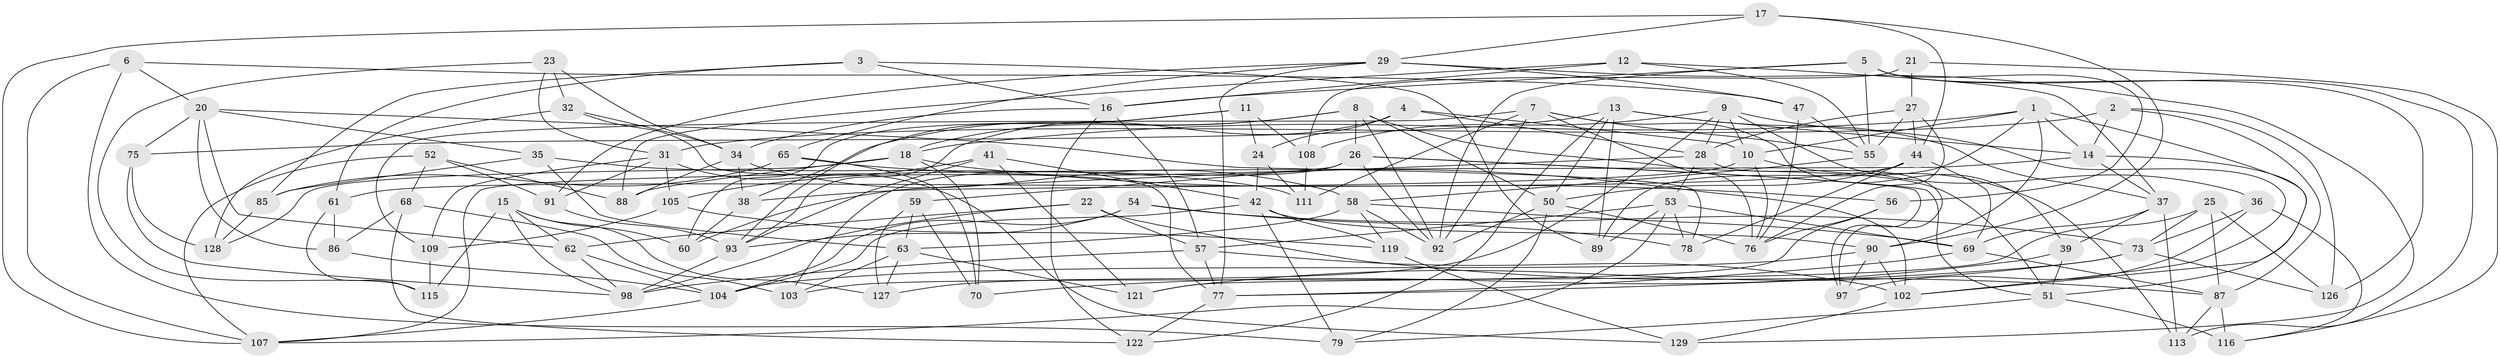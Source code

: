 // Generated by graph-tools (version 1.1) at 2025/24/03/03/25 07:24:30]
// undirected, 93 vertices, 225 edges
graph export_dot {
graph [start="1"]
  node [color=gray90,style=filled];
  1 [super="+48"];
  2;
  3;
  4;
  5 [super="+30"];
  6;
  7 [super="+96"];
  8 [super="+33"];
  9 [super="+19"];
  10 [super="+74"];
  11;
  12;
  13 [super="+81"];
  14 [super="+64"];
  15 [super="+45"];
  16 [super="+80"];
  17;
  18 [super="+134"];
  20 [super="+40"];
  21;
  22;
  23;
  24;
  25;
  26 [super="+43"];
  27 [super="+72"];
  28 [super="+67"];
  29 [super="+94"];
  31 [super="+46"];
  32;
  34 [super="+49"];
  35;
  36;
  37 [super="+133"];
  38;
  39;
  41;
  42 [super="+131"];
  44 [super="+99"];
  47;
  50 [super="+66"];
  51 [super="+83"];
  52;
  53 [super="+84"];
  54;
  55 [super="+118"];
  56;
  57 [super="+82"];
  58 [super="+125"];
  59;
  60;
  61;
  62 [super="+101"];
  63 [super="+124"];
  65;
  68;
  69 [super="+71"];
  70;
  73 [super="+110"];
  75;
  76 [super="+132"];
  77 [super="+130"];
  78;
  79;
  85;
  86;
  87 [super="+106"];
  88;
  89;
  90 [super="+95"];
  91;
  92 [super="+100"];
  93 [super="+112"];
  97;
  98 [super="+120"];
  102 [super="+117"];
  103;
  104 [super="+114"];
  105;
  107 [super="+123"];
  108;
  109;
  111;
  113;
  115;
  116;
  119;
  121;
  122;
  126;
  127;
  128;
  129;
  1 -- 18;
  1 -- 10;
  1 -- 102;
  1 -- 90;
  1 -- 89;
  1 -- 14;
  2 -- 126;
  2 -- 31;
  2 -- 87;
  2 -- 14;
  3 -- 85;
  3 -- 16;
  3 -- 61;
  3 -- 89;
  4 -- 28;
  4 -- 24;
  4 -- 93;
  4 -- 10;
  5 -- 56;
  5 -- 113;
  5 -- 55;
  5 -- 16;
  5 -- 92;
  5 -- 126;
  6 -- 47;
  6 -- 79;
  6 -- 20;
  6 -- 107;
  7 -- 111;
  7 -- 109;
  7 -- 76;
  7 -- 55;
  7 -- 92;
  7 -- 39;
  8 -- 92;
  8 -- 50;
  8 -- 18;
  8 -- 26;
  8 -- 51;
  8 -- 38;
  9 -- 102;
  9 -- 108;
  9 -- 10;
  9 -- 36;
  9 -- 127;
  9 -- 28;
  10 -- 113;
  10 -- 38;
  10 -- 76;
  11 -- 24;
  11 -- 60;
  11 -- 108;
  11 -- 93;
  12 -- 88;
  12 -- 55;
  12 -- 16;
  12 -- 37;
  13 -- 89;
  13 -- 14;
  13 -- 50;
  13 -- 75;
  13 -- 122;
  13 -- 37;
  14 -- 37;
  14 -- 51;
  14 -- 107;
  15 -- 60;
  15 -- 62 [weight=2];
  15 -- 115;
  15 -- 127;
  15 -- 98;
  16 -- 122;
  16 -- 57;
  16 -- 34;
  17 -- 44;
  17 -- 90;
  17 -- 29;
  17 -- 107;
  18 -- 56;
  18 -- 128;
  18 -- 88;
  18 -- 70;
  20 -- 62;
  20 -- 78;
  20 -- 86;
  20 -- 75;
  20 -- 35;
  21 -- 27 [weight=2];
  21 -- 116;
  21 -- 108;
  22 -- 62;
  22 -- 87;
  22 -- 57;
  22 -- 98;
  23 -- 115;
  23 -- 32;
  23 -- 31;
  23 -- 34;
  24 -- 111;
  24 -- 42;
  25 -- 103;
  25 -- 87;
  25 -- 126;
  25 -- 73;
  26 -- 97;
  26 -- 59;
  26 -- 51;
  26 -- 103;
  26 -- 92;
  27 -- 55;
  27 -- 76;
  27 -- 28;
  27 -- 44;
  28 -- 60;
  28 -- 97;
  28 -- 53;
  29 -- 47;
  29 -- 91;
  29 -- 65;
  29 -- 129;
  29 -- 77;
  31 -- 105;
  31 -- 129;
  31 -- 91;
  31 -- 109;
  32 -- 128;
  32 -- 34;
  32 -- 77;
  34 -- 38;
  34 -- 88;
  34 -- 58;
  35 -- 85;
  35 -- 111;
  35 -- 63;
  36 -- 116;
  36 -- 97;
  36 -- 73;
  37 -- 69;
  37 -- 113;
  37 -- 39;
  38 -- 60;
  39 -- 51;
  39 -- 70;
  41 -- 105;
  41 -- 121;
  41 -- 93;
  41 -- 42;
  42 -- 104;
  42 -- 90;
  42 -- 79;
  42 -- 119;
  44 -- 69;
  44 -- 78;
  44 -- 50;
  44 -- 61;
  47 -- 55;
  47 -- 76;
  50 -- 76;
  50 -- 92;
  50 -- 79;
  51 -- 79;
  51 -- 116;
  52 -- 68;
  52 -- 88;
  52 -- 91;
  52 -- 107;
  53 -- 107;
  53 -- 89;
  53 -- 78;
  53 -- 57;
  53 -- 69;
  54 -- 73;
  54 -- 78;
  54 -- 93;
  54 -- 104;
  55 -- 58;
  56 -- 76;
  56 -- 121;
  57 -- 98;
  57 -- 102;
  57 -- 77;
  58 -- 92;
  58 -- 63;
  58 -- 69;
  58 -- 119;
  59 -- 127;
  59 -- 70;
  59 -- 63;
  61 -- 86;
  61 -- 115;
  62 -- 104;
  62 -- 98;
  63 -- 121;
  63 -- 103;
  63 -- 127;
  65 -- 70;
  65 -- 102;
  65 -- 85;
  68 -- 86;
  68 -- 122;
  68 -- 103;
  69 -- 87;
  69 -- 77;
  73 -- 121;
  73 -- 126;
  73 -- 77;
  75 -- 98;
  75 -- 128;
  77 -- 122;
  85 -- 128;
  86 -- 104;
  87 -- 113;
  87 -- 116;
  90 -- 102;
  90 -- 97;
  90 -- 104;
  91 -- 93;
  93 -- 98;
  102 -- 129;
  104 -- 107;
  105 -- 109;
  105 -- 119;
  108 -- 111;
  109 -- 115;
  119 -- 129;
}
